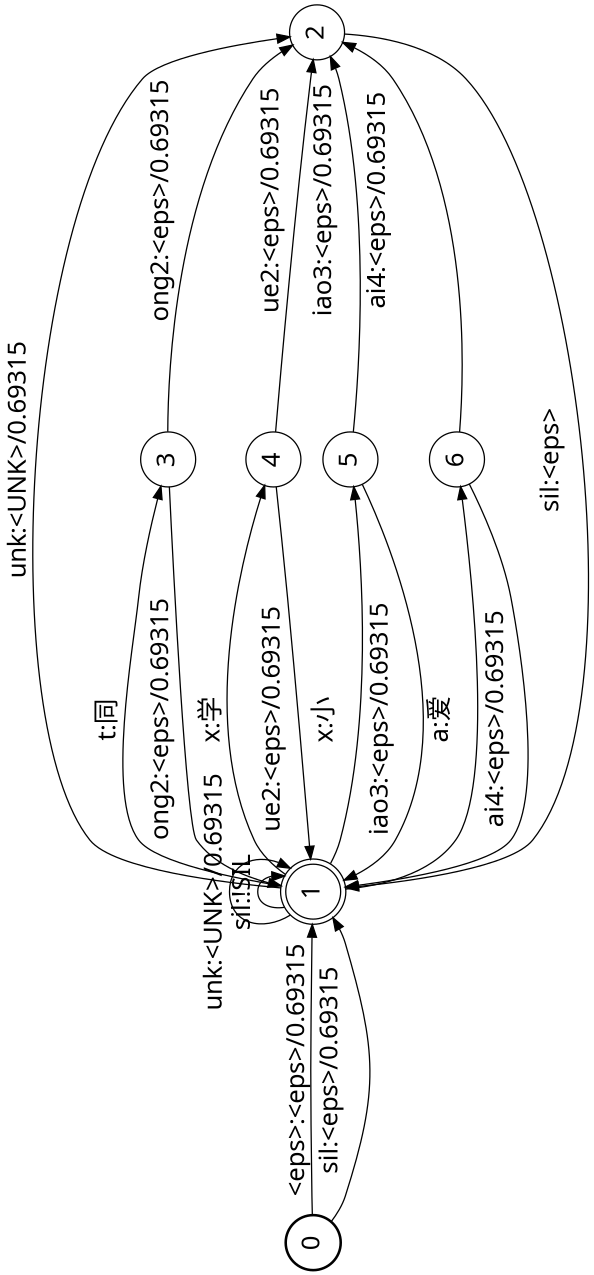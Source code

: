 digraph FST {
rankdir = LR;
size = "8.5,11";
label = "";
center = 1;
orientation = Landscape;
ranksep = "0.4";
nodesep = "0.25";
0 [label = "0", shape = circle, style = bold, fontname="simsun.ttc",fontsize = 20]
	0 -> 1 [label = "<eps>:<eps>/0.69315", fontname="simsun.ttc",fontsize = 20];
	0 -> 1 [label = "sil:<eps>/0.69315", fontname="simsun.ttc",fontsize = 20];
1 [label = "1", shape = doublecircle, style = solid, fontname="simsun.ttc",fontsize = 20]
	1 -> 1 [label = "sil:!SIL", fontname="simsun.ttc",fontsize = 20];
	1 -> 1 [label = "unk:<UNK>/0.69315", fontname="simsun.ttc",fontsize = 20];
	1 -> 2 [label = "unk:<UNK>/0.69315", fontname="simsun.ttc",fontsize = 20];
	1 -> 3 [label = "t:同", fontname="simsun.ttc",fontsize = 20];
	1 -> 4 [label = "x:学", fontname="simsun.ttc",fontsize = 20];
	1 -> 5 [label = "x:小", fontname="simsun.ttc",fontsize = 20];
	1 -> 6 [label = "a:爱", fontname="simsun.ttc",fontsize = 20];
2 [label = "2", shape = circle, style = solid, fontname="simsun.ttc",fontsize = 20]
	2 -> 1 [label = "sil:<eps>", fontname="simsun.ttc",fontsize = 20];
3 [label = "3", shape = circle, style = solid, fontname="simsun.ttc",fontsize = 20]
	3 -> 1 [label = "ong2:<eps>/0.69315", fontname="simsun.ttc",fontsize = 20];
	3 -> 2 [label = "ong2:<eps>/0.69315", fontname="simsun.ttc",fontsize = 20];
4 [label = "4", shape = circle, style = solid, fontname="simsun.ttc",fontsize = 20]
	4 -> 1 [label = "ue2:<eps>/0.69315", fontname="simsun.ttc",fontsize = 20];
	4 -> 2 [label = "ue2:<eps>/0.69315", fontname="simsun.ttc",fontsize = 20];
5 [label = "5", shape = circle, style = solid, fontname="simsun.ttc",fontsize = 20]
	5 -> 1 [label = "iao3:<eps>/0.69315", fontname="simsun.ttc",fontsize = 20];
	5 -> 2 [label = "iao3:<eps>/0.69315", fontname="simsun.ttc",fontsize = 20];
6 [label = "6", shape = circle, style = solid, fontname="simsun.ttc",fontsize = 20]
	6 -> 1 [label = "ai4:<eps>/0.69315", fontname="simsun.ttc",fontsize = 20];
	6 -> 2 [label = "ai4:<eps>/0.69315", fontname="simsun.ttc",fontsize = 20];
}
